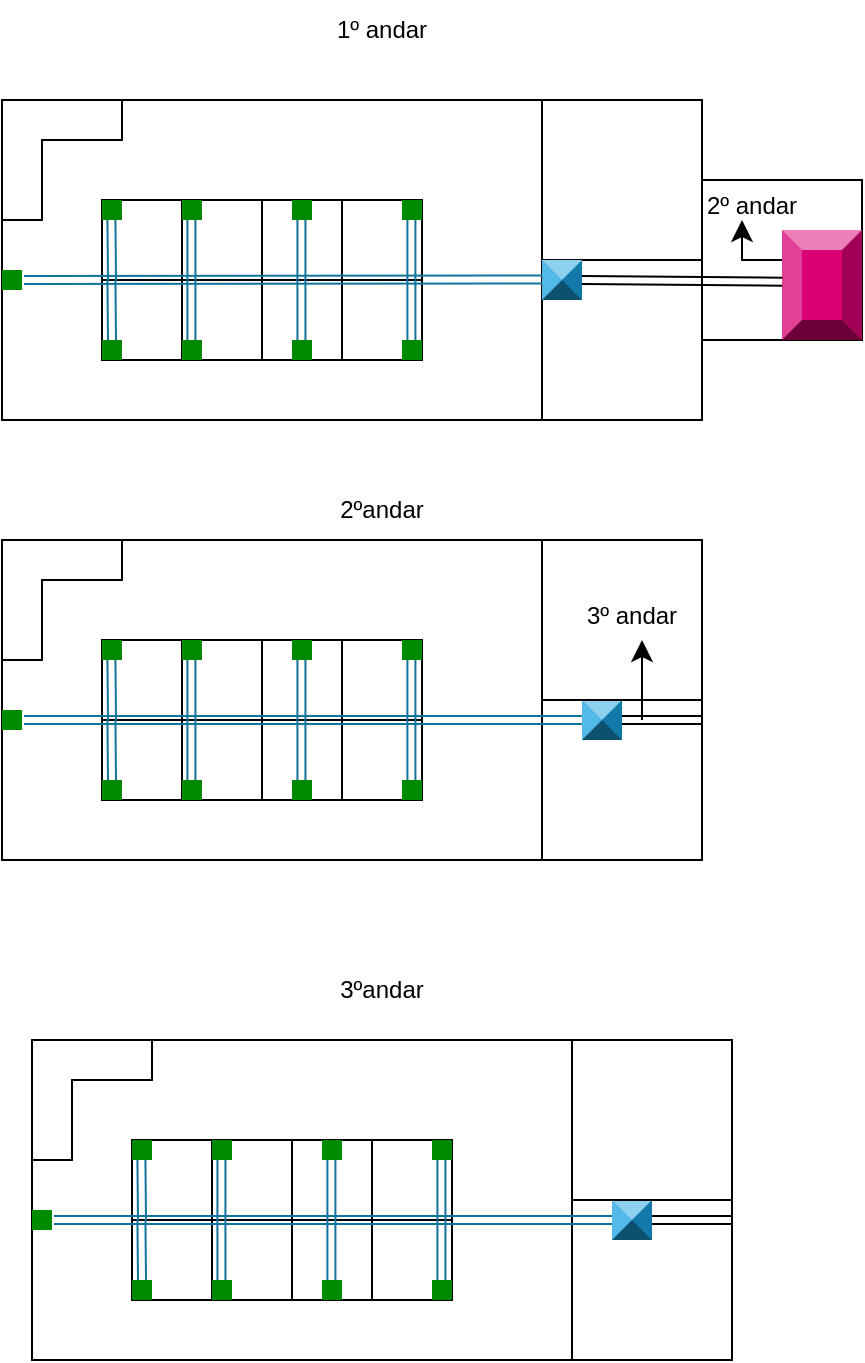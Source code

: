 <mxfile version="24.8.4">
  <diagram name="Página-1" id="rd1araRLgyyqAQQ0E0fI">
    <mxGraphModel dx="683" dy="369" grid="1" gridSize="10" guides="1" tooltips="1" connect="1" arrows="1" fold="1" page="1" pageScale="1" pageWidth="827" pageHeight="1169" math="0" shadow="0">
      <root>
        <mxCell id="0" />
        <mxCell id="1" parent="0" />
        <mxCell id="WoEynEt4-xypaKONyxZ4-16" value="1º andar" style="text;html=1;align=center;verticalAlign=middle;whiteSpace=wrap;rounded=0;" vertex="1" parent="1">
          <mxGeometry x="340" y="80" width="60" height="30" as="geometry" />
        </mxCell>
        <mxCell id="WoEynEt4-xypaKONyxZ4-25" value="&lt;div&gt;2ºandar&lt;/div&gt;" style="text;html=1;align=center;verticalAlign=middle;whiteSpace=wrap;rounded=0;" vertex="1" parent="1">
          <mxGeometry x="340" y="320" width="60" height="30" as="geometry" />
        </mxCell>
        <mxCell id="WoEynEt4-xypaKONyxZ4-26" value="3ºandar" style="text;html=1;align=center;verticalAlign=middle;whiteSpace=wrap;rounded=0;" vertex="1" parent="1">
          <mxGeometry x="340" y="560" width="60" height="30" as="geometry" />
        </mxCell>
        <mxCell id="WoEynEt4-xypaKONyxZ4-109" value="" style="whiteSpace=wrap;html=1;aspect=fixed;" vertex="1" parent="1">
          <mxGeometry x="530" y="170" width="80" height="80" as="geometry" />
        </mxCell>
        <mxCell id="WoEynEt4-xypaKONyxZ4-110" value="&lt;div&gt;&lt;br&gt;&lt;/div&gt;&lt;div&gt;&lt;br&gt;&lt;/div&gt;" style="labelPosition=center;verticalLabelPosition=middle;align=center;html=1;shape=mxgraph.basic.shaded_button;dx=10;fillColor=#d80073;strokeColor=#A50040;whiteSpace=wrap;fontColor=#ffffff;" vertex="1" parent="1">
          <mxGeometry x="570" y="195" width="40" height="55" as="geometry" />
        </mxCell>
        <mxCell id="WoEynEt4-xypaKONyxZ4-113" value="" style="rounded=0;whiteSpace=wrap;html=1;" vertex="1" parent="1">
          <mxGeometry x="180" y="130" width="270" height="160" as="geometry" />
        </mxCell>
        <mxCell id="WoEynEt4-xypaKONyxZ4-114" value="" style="whiteSpace=wrap;html=1;aspect=fixed;" vertex="1" parent="1">
          <mxGeometry x="450" y="130" width="80" height="80" as="geometry" />
        </mxCell>
        <mxCell id="WoEynEt4-xypaKONyxZ4-115" value="" style="whiteSpace=wrap;html=1;aspect=fixed;" vertex="1" parent="1">
          <mxGeometry x="450" y="210" width="80" height="80" as="geometry" />
        </mxCell>
        <mxCell id="WoEynEt4-xypaKONyxZ4-116" value="" style="shape=corner;whiteSpace=wrap;html=1;" vertex="1" parent="1">
          <mxGeometry x="180" y="130" width="60" height="60" as="geometry" />
        </mxCell>
        <mxCell id="WoEynEt4-xypaKONyxZ4-117" value="" style="whiteSpace=wrap;html=1;aspect=fixed;" vertex="1" parent="1">
          <mxGeometry x="230" y="180" width="40" height="40" as="geometry" />
        </mxCell>
        <mxCell id="WoEynEt4-xypaKONyxZ4-118" value="" style="whiteSpace=wrap;html=1;aspect=fixed;" vertex="1" parent="1">
          <mxGeometry x="270" y="180" width="40" height="40" as="geometry" />
        </mxCell>
        <mxCell id="WoEynEt4-xypaKONyxZ4-119" value="" style="whiteSpace=wrap;html=1;aspect=fixed;" vertex="1" parent="1">
          <mxGeometry x="310" y="180" width="40" height="40" as="geometry" />
        </mxCell>
        <mxCell id="WoEynEt4-xypaKONyxZ4-120" value="" style="whiteSpace=wrap;html=1;aspect=fixed;" vertex="1" parent="1">
          <mxGeometry x="350" y="180" width="40" height="40" as="geometry" />
        </mxCell>
        <mxCell id="WoEynEt4-xypaKONyxZ4-121" value="" style="whiteSpace=wrap;html=1;aspect=fixed;" vertex="1" parent="1">
          <mxGeometry x="230" y="220" width="40" height="40" as="geometry" />
        </mxCell>
        <mxCell id="WoEynEt4-xypaKONyxZ4-122" value="" style="whiteSpace=wrap;html=1;aspect=fixed;" vertex="1" parent="1">
          <mxGeometry x="270" y="220" width="40" height="40" as="geometry" />
        </mxCell>
        <mxCell id="WoEynEt4-xypaKONyxZ4-123" value="" style="whiteSpace=wrap;html=1;aspect=fixed;" vertex="1" parent="1">
          <mxGeometry x="310" y="220" width="40" height="40" as="geometry" />
        </mxCell>
        <mxCell id="WoEynEt4-xypaKONyxZ4-124" value="" style="whiteSpace=wrap;html=1;aspect=fixed;" vertex="1" parent="1">
          <mxGeometry x="350" y="220" width="40" height="40" as="geometry" />
        </mxCell>
        <mxCell id="WoEynEt4-xypaKONyxZ4-125" value="&lt;div&gt;&lt;br&gt;&lt;/div&gt;&lt;div&gt;&lt;br&gt;&lt;/div&gt;" style="labelPosition=center;verticalLabelPosition=middle;align=center;html=1;shape=mxgraph.basic.shaded_button;dx=10;fillColor=#1ba1e2;strokeColor=#006EAF;whiteSpace=wrap;fontColor=#ffffff;" vertex="1" parent="1">
          <mxGeometry x="450" y="210" width="20" height="20" as="geometry" />
        </mxCell>
        <mxCell id="WoEynEt4-xypaKONyxZ4-126" value="&lt;div&gt;&lt;br&gt;&lt;/div&gt;&lt;div&gt;&lt;br&gt;&lt;/div&gt;" style="labelPosition=center;verticalLabelPosition=middle;align=center;html=1;shape=mxgraph.basic.shaded_button;dx=0;fillColor=#008a00;strokeColor=#005700;whiteSpace=wrap;fontColor=#ffffff;" vertex="1" parent="1">
          <mxGeometry x="380" y="250" width="10" height="10" as="geometry" />
        </mxCell>
        <mxCell id="WoEynEt4-xypaKONyxZ4-127" value="&lt;div&gt;&lt;br&gt;&lt;/div&gt;&lt;div&gt;&lt;br&gt;&lt;/div&gt;" style="labelPosition=center;verticalLabelPosition=middle;align=center;html=1;shape=mxgraph.basic.shaded_button;dx=0;fillColor=#008a00;strokeColor=#005700;whiteSpace=wrap;fontColor=#ffffff;" vertex="1" parent="1">
          <mxGeometry x="380" y="180" width="10" height="10" as="geometry" />
        </mxCell>
        <mxCell id="WoEynEt4-xypaKONyxZ4-128" value="&lt;div&gt;&lt;br&gt;&lt;/div&gt;&lt;div&gt;&lt;br&gt;&lt;/div&gt;" style="labelPosition=center;verticalLabelPosition=middle;align=center;html=1;shape=mxgraph.basic.shaded_button;dx=0;fillColor=#008a00;strokeColor=#005700;whiteSpace=wrap;fontColor=#ffffff;" vertex="1" parent="1">
          <mxGeometry x="325" y="180" width="10" height="10" as="geometry" />
        </mxCell>
        <mxCell id="WoEynEt4-xypaKONyxZ4-129" value="&lt;div&gt;&lt;br&gt;&lt;/div&gt;&lt;div&gt;&lt;br&gt;&lt;/div&gt;" style="labelPosition=center;verticalLabelPosition=middle;align=center;html=1;shape=mxgraph.basic.shaded_button;dx=0;fillColor=#008a00;strokeColor=#005700;whiteSpace=wrap;fontColor=#ffffff;" vertex="1" parent="1">
          <mxGeometry x="325" y="250" width="10" height="10" as="geometry" />
        </mxCell>
        <mxCell id="WoEynEt4-xypaKONyxZ4-130" value="&lt;div&gt;&lt;br&gt;&lt;/div&gt;&lt;div&gt;&lt;br&gt;&lt;/div&gt;" style="labelPosition=center;verticalLabelPosition=middle;align=center;html=1;shape=mxgraph.basic.shaded_button;dx=0;fillColor=#008a00;strokeColor=#005700;whiteSpace=wrap;fontColor=#ffffff;" vertex="1" parent="1">
          <mxGeometry x="270" y="250" width="10" height="10" as="geometry" />
        </mxCell>
        <mxCell id="WoEynEt4-xypaKONyxZ4-131" value="&lt;div&gt;&lt;br&gt;&lt;/div&gt;&lt;div&gt;&lt;br&gt;&lt;/div&gt;" style="labelPosition=center;verticalLabelPosition=middle;align=center;html=1;shape=mxgraph.basic.shaded_button;dx=0;fillColor=#008a00;strokeColor=#005700;whiteSpace=wrap;fontColor=#ffffff;" vertex="1" parent="1">
          <mxGeometry x="270" y="180" width="10" height="10" as="geometry" />
        </mxCell>
        <mxCell id="WoEynEt4-xypaKONyxZ4-132" value="&lt;div&gt;&lt;br&gt;&lt;/div&gt;&lt;div&gt;&lt;br&gt;&lt;/div&gt;" style="labelPosition=center;verticalLabelPosition=middle;align=center;html=1;shape=mxgraph.basic.shaded_button;dx=0;fillColor=#008a00;strokeColor=#005700;whiteSpace=wrap;fontColor=#ffffff;" vertex="1" parent="1">
          <mxGeometry x="230" y="180" width="10" height="10" as="geometry" />
        </mxCell>
        <mxCell id="WoEynEt4-xypaKONyxZ4-133" value="&lt;div&gt;&lt;br&gt;&lt;/div&gt;&lt;div&gt;&lt;br&gt;&lt;/div&gt;" style="labelPosition=center;verticalLabelPosition=middle;align=center;html=1;shape=mxgraph.basic.shaded_button;dx=0;fillColor=#008a00;strokeColor=#005700;whiteSpace=wrap;fontColor=#ffffff;" vertex="1" parent="1">
          <mxGeometry x="230" y="250" width="10" height="10" as="geometry" />
        </mxCell>
        <mxCell id="WoEynEt4-xypaKONyxZ4-134" value="&lt;div&gt;&lt;br&gt;&lt;/div&gt;&lt;div&gt;&lt;br&gt;&lt;/div&gt;" style="labelPosition=center;verticalLabelPosition=middle;align=center;html=1;shape=mxgraph.basic.shaded_button;dx=0;fillColor=#008a00;strokeColor=#005700;whiteSpace=wrap;fontColor=#ffffff;" vertex="1" parent="1">
          <mxGeometry x="180" y="215" width="10" height="10" as="geometry" />
        </mxCell>
        <mxCell id="WoEynEt4-xypaKONyxZ4-135" value="" style="shape=link;html=1;rounded=0;fillColor=#b1ddf0;strokeColor=#10739e;" edge="1" parent="1">
          <mxGeometry width="100" relative="1" as="geometry">
            <mxPoint x="191" y="220" as="sourcePoint" />
            <mxPoint x="450" y="219.71" as="targetPoint" />
          </mxGeometry>
        </mxCell>
        <mxCell id="WoEynEt4-xypaKONyxZ4-136" value="" style="shape=link;html=1;rounded=0;exitX=1;exitY=0.5;exitDx=0;exitDy=0;exitPerimeter=0;entryX=0.004;entryY=0.47;entryDx=0;entryDy=0;entryPerimeter=0;" edge="1" parent="1" source="WoEynEt4-xypaKONyxZ4-125" target="WoEynEt4-xypaKONyxZ4-110">
          <mxGeometry width="100" relative="1" as="geometry">
            <mxPoint x="480" y="220" as="sourcePoint" />
            <mxPoint x="580" y="220" as="targetPoint" />
          </mxGeometry>
        </mxCell>
        <mxCell id="WoEynEt4-xypaKONyxZ4-139" value="" style="shape=link;html=1;rounded=0;fillColor=#b1ddf0;strokeColor=#10739e;" edge="1" parent="1">
          <mxGeometry width="100" relative="1" as="geometry">
            <mxPoint x="235" y="250" as="sourcePoint" />
            <mxPoint x="234.71" y="220" as="targetPoint" />
          </mxGeometry>
        </mxCell>
        <mxCell id="WoEynEt4-xypaKONyxZ4-142" value="" style="shape=link;html=1;rounded=0;fillColor=#b1ddf0;strokeColor=#10739e;" edge="1" parent="1">
          <mxGeometry width="100" relative="1" as="geometry">
            <mxPoint x="235" y="220" as="sourcePoint" />
            <mxPoint x="234.71" y="190" as="targetPoint" />
          </mxGeometry>
        </mxCell>
        <mxCell id="WoEynEt4-xypaKONyxZ4-143" value="" style="shape=link;html=1;rounded=0;fillColor=#b1ddf0;strokeColor=#10739e;" edge="1" parent="1">
          <mxGeometry width="100" relative="1" as="geometry">
            <mxPoint x="274.71" y="250" as="sourcePoint" />
            <mxPoint x="274.71" y="190" as="targetPoint" />
          </mxGeometry>
        </mxCell>
        <mxCell id="WoEynEt4-xypaKONyxZ4-145" value="" style="shape=link;html=1;rounded=0;fillColor=#b1ddf0;strokeColor=#10739e;" edge="1" parent="1">
          <mxGeometry width="100" relative="1" as="geometry">
            <mxPoint x="329.71" y="250" as="sourcePoint" />
            <mxPoint x="329.71" y="190" as="targetPoint" />
          </mxGeometry>
        </mxCell>
        <mxCell id="WoEynEt4-xypaKONyxZ4-146" value="" style="shape=link;html=1;rounded=0;fillColor=#b1ddf0;strokeColor=#10739e;" edge="1" parent="1">
          <mxGeometry width="100" relative="1" as="geometry">
            <mxPoint x="384.71" y="250" as="sourcePoint" />
            <mxPoint x="384.71" y="190" as="targetPoint" />
          </mxGeometry>
        </mxCell>
        <mxCell id="WoEynEt4-xypaKONyxZ4-150" value="" style="edgeStyle=segmentEdgeStyle;endArrow=classic;html=1;curved=0;rounded=0;endSize=8;startSize=8;" edge="1" parent="1">
          <mxGeometry width="50" height="50" relative="1" as="geometry">
            <mxPoint x="570" y="210" as="sourcePoint" />
            <mxPoint x="550" y="190" as="targetPoint" />
            <Array as="points">
              <mxPoint x="550" y="210" />
            </Array>
          </mxGeometry>
        </mxCell>
        <mxCell id="WoEynEt4-xypaKONyxZ4-153" value="2º andar" style="text;html=1;align=center;verticalAlign=middle;whiteSpace=wrap;rounded=0;" vertex="1" parent="1">
          <mxGeometry x="530" y="170" width="50" height="25" as="geometry" />
        </mxCell>
        <mxCell id="WoEynEt4-xypaKONyxZ4-182" value="" style="rounded=0;whiteSpace=wrap;html=1;" vertex="1" parent="1">
          <mxGeometry x="180" y="350" width="270" height="160" as="geometry" />
        </mxCell>
        <mxCell id="WoEynEt4-xypaKONyxZ4-184" value="" style="whiteSpace=wrap;html=1;aspect=fixed;" vertex="1" parent="1">
          <mxGeometry x="450" y="430" width="80" height="80" as="geometry" />
        </mxCell>
        <mxCell id="WoEynEt4-xypaKONyxZ4-185" value="" style="shape=corner;whiteSpace=wrap;html=1;" vertex="1" parent="1">
          <mxGeometry x="180" y="350" width="60" height="60" as="geometry" />
        </mxCell>
        <mxCell id="WoEynEt4-xypaKONyxZ4-186" value="" style="whiteSpace=wrap;html=1;aspect=fixed;" vertex="1" parent="1">
          <mxGeometry x="230" y="400" width="40" height="40" as="geometry" />
        </mxCell>
        <mxCell id="WoEynEt4-xypaKONyxZ4-187" value="" style="whiteSpace=wrap;html=1;aspect=fixed;" vertex="1" parent="1">
          <mxGeometry x="270" y="400" width="40" height="40" as="geometry" />
        </mxCell>
        <mxCell id="WoEynEt4-xypaKONyxZ4-188" value="" style="whiteSpace=wrap;html=1;aspect=fixed;" vertex="1" parent="1">
          <mxGeometry x="310" y="400" width="40" height="40" as="geometry" />
        </mxCell>
        <mxCell id="WoEynEt4-xypaKONyxZ4-189" value="" style="whiteSpace=wrap;html=1;aspect=fixed;" vertex="1" parent="1">
          <mxGeometry x="350" y="400" width="40" height="40" as="geometry" />
        </mxCell>
        <mxCell id="WoEynEt4-xypaKONyxZ4-190" value="" style="whiteSpace=wrap;html=1;aspect=fixed;" vertex="1" parent="1">
          <mxGeometry x="230" y="440" width="40" height="40" as="geometry" />
        </mxCell>
        <mxCell id="WoEynEt4-xypaKONyxZ4-191" value="" style="whiteSpace=wrap;html=1;aspect=fixed;" vertex="1" parent="1">
          <mxGeometry x="270" y="440" width="40" height="40" as="geometry" />
        </mxCell>
        <mxCell id="WoEynEt4-xypaKONyxZ4-192" value="" style="whiteSpace=wrap;html=1;aspect=fixed;" vertex="1" parent="1">
          <mxGeometry x="310" y="440" width="40" height="40" as="geometry" />
        </mxCell>
        <mxCell id="WoEynEt4-xypaKONyxZ4-193" value="" style="whiteSpace=wrap;html=1;aspect=fixed;" vertex="1" parent="1">
          <mxGeometry x="350" y="440" width="40" height="40" as="geometry" />
        </mxCell>
        <mxCell id="WoEynEt4-xypaKONyxZ4-194" value="&lt;div&gt;&lt;br&gt;&lt;/div&gt;&lt;div&gt;&lt;br&gt;&lt;/div&gt;" style="labelPosition=center;verticalLabelPosition=middle;align=center;html=1;shape=mxgraph.basic.shaded_button;dx=10;fillColor=#1ba1e2;strokeColor=#006EAF;whiteSpace=wrap;fontColor=#ffffff;" vertex="1" parent="1">
          <mxGeometry x="470" y="430" width="20" height="20" as="geometry" />
        </mxCell>
        <mxCell id="WoEynEt4-xypaKONyxZ4-195" value="&lt;div&gt;&lt;br&gt;&lt;/div&gt;&lt;div&gt;&lt;br&gt;&lt;/div&gt;" style="labelPosition=center;verticalLabelPosition=middle;align=center;html=1;shape=mxgraph.basic.shaded_button;dx=0;fillColor=#008a00;strokeColor=#005700;whiteSpace=wrap;fontColor=#ffffff;" vertex="1" parent="1">
          <mxGeometry x="380" y="470" width="10" height="10" as="geometry" />
        </mxCell>
        <mxCell id="WoEynEt4-xypaKONyxZ4-196" value="&lt;div&gt;&lt;br&gt;&lt;/div&gt;&lt;div&gt;&lt;br&gt;&lt;/div&gt;" style="labelPosition=center;verticalLabelPosition=middle;align=center;html=1;shape=mxgraph.basic.shaded_button;dx=0;fillColor=#008a00;strokeColor=#005700;whiteSpace=wrap;fontColor=#ffffff;" vertex="1" parent="1">
          <mxGeometry x="380" y="400" width="10" height="10" as="geometry" />
        </mxCell>
        <mxCell id="WoEynEt4-xypaKONyxZ4-197" value="&lt;div&gt;&lt;br&gt;&lt;/div&gt;&lt;div&gt;&lt;br&gt;&lt;/div&gt;" style="labelPosition=center;verticalLabelPosition=middle;align=center;html=1;shape=mxgraph.basic.shaded_button;dx=0;fillColor=#008a00;strokeColor=#005700;whiteSpace=wrap;fontColor=#ffffff;" vertex="1" parent="1">
          <mxGeometry x="325" y="400" width="10" height="10" as="geometry" />
        </mxCell>
        <mxCell id="WoEynEt4-xypaKONyxZ4-198" value="&lt;div&gt;&lt;br&gt;&lt;/div&gt;&lt;div&gt;&lt;br&gt;&lt;/div&gt;" style="labelPosition=center;verticalLabelPosition=middle;align=center;html=1;shape=mxgraph.basic.shaded_button;dx=0;fillColor=#008a00;strokeColor=#005700;whiteSpace=wrap;fontColor=#ffffff;" vertex="1" parent="1">
          <mxGeometry x="325" y="470" width="10" height="10" as="geometry" />
        </mxCell>
        <mxCell id="WoEynEt4-xypaKONyxZ4-199" value="&lt;div&gt;&lt;br&gt;&lt;/div&gt;&lt;div&gt;&lt;br&gt;&lt;/div&gt;" style="labelPosition=center;verticalLabelPosition=middle;align=center;html=1;shape=mxgraph.basic.shaded_button;dx=0;fillColor=#008a00;strokeColor=#005700;whiteSpace=wrap;fontColor=#ffffff;" vertex="1" parent="1">
          <mxGeometry x="270" y="470" width="10" height="10" as="geometry" />
        </mxCell>
        <mxCell id="WoEynEt4-xypaKONyxZ4-200" value="&lt;div&gt;&lt;br&gt;&lt;/div&gt;&lt;div&gt;&lt;br&gt;&lt;/div&gt;" style="labelPosition=center;verticalLabelPosition=middle;align=center;html=1;shape=mxgraph.basic.shaded_button;dx=0;fillColor=#008a00;strokeColor=#005700;whiteSpace=wrap;fontColor=#ffffff;" vertex="1" parent="1">
          <mxGeometry x="270" y="400" width="10" height="10" as="geometry" />
        </mxCell>
        <mxCell id="WoEynEt4-xypaKONyxZ4-201" value="&lt;div&gt;&lt;br&gt;&lt;/div&gt;&lt;div&gt;&lt;br&gt;&lt;/div&gt;" style="labelPosition=center;verticalLabelPosition=middle;align=center;html=1;shape=mxgraph.basic.shaded_button;dx=0;fillColor=#008a00;strokeColor=#005700;whiteSpace=wrap;fontColor=#ffffff;" vertex="1" parent="1">
          <mxGeometry x="230" y="400" width="10" height="10" as="geometry" />
        </mxCell>
        <mxCell id="WoEynEt4-xypaKONyxZ4-202" value="&lt;div&gt;&lt;br&gt;&lt;/div&gt;&lt;div&gt;&lt;br&gt;&lt;/div&gt;" style="labelPosition=center;verticalLabelPosition=middle;align=center;html=1;shape=mxgraph.basic.shaded_button;dx=0;fillColor=#008a00;strokeColor=#005700;whiteSpace=wrap;fontColor=#ffffff;" vertex="1" parent="1">
          <mxGeometry x="230" y="470" width="10" height="10" as="geometry" />
        </mxCell>
        <mxCell id="WoEynEt4-xypaKONyxZ4-203" value="&lt;div&gt;&lt;br&gt;&lt;/div&gt;&lt;div&gt;&lt;br&gt;&lt;/div&gt;" style="labelPosition=center;verticalLabelPosition=middle;align=center;html=1;shape=mxgraph.basic.shaded_button;dx=0;fillColor=#008a00;strokeColor=#005700;whiteSpace=wrap;fontColor=#ffffff;" vertex="1" parent="1">
          <mxGeometry x="180" y="435" width="10" height="10" as="geometry" />
        </mxCell>
        <mxCell id="WoEynEt4-xypaKONyxZ4-204" value="" style="shape=link;html=1;rounded=0;fillColor=#b1ddf0;strokeColor=#10739e;" edge="1" parent="1" target="WoEynEt4-xypaKONyxZ4-194">
          <mxGeometry width="100" relative="1" as="geometry">
            <mxPoint x="191" y="440" as="sourcePoint" />
            <mxPoint x="450" y="439.71" as="targetPoint" />
          </mxGeometry>
        </mxCell>
        <mxCell id="WoEynEt4-xypaKONyxZ4-205" value="" style="shape=link;html=1;rounded=0;fillColor=#b1ddf0;strokeColor=#10739e;" edge="1" parent="1">
          <mxGeometry width="100" relative="1" as="geometry">
            <mxPoint x="235" y="470" as="sourcePoint" />
            <mxPoint x="234.71" y="440" as="targetPoint" />
          </mxGeometry>
        </mxCell>
        <mxCell id="WoEynEt4-xypaKONyxZ4-206" value="" style="shape=link;html=1;rounded=0;fillColor=#b1ddf0;strokeColor=#10739e;" edge="1" parent="1">
          <mxGeometry width="100" relative="1" as="geometry">
            <mxPoint x="235" y="440" as="sourcePoint" />
            <mxPoint x="234.71" y="410" as="targetPoint" />
          </mxGeometry>
        </mxCell>
        <mxCell id="WoEynEt4-xypaKONyxZ4-207" value="" style="shape=link;html=1;rounded=0;fillColor=#b1ddf0;strokeColor=#10739e;" edge="1" parent="1">
          <mxGeometry width="100" relative="1" as="geometry">
            <mxPoint x="274.71" y="470" as="sourcePoint" />
            <mxPoint x="274.71" y="410" as="targetPoint" />
          </mxGeometry>
        </mxCell>
        <mxCell id="WoEynEt4-xypaKONyxZ4-208" value="" style="shape=link;html=1;rounded=0;fillColor=#b1ddf0;strokeColor=#10739e;" edge="1" parent="1">
          <mxGeometry width="100" relative="1" as="geometry">
            <mxPoint x="329.71" y="470" as="sourcePoint" />
            <mxPoint x="329.71" y="410" as="targetPoint" />
          </mxGeometry>
        </mxCell>
        <mxCell id="WoEynEt4-xypaKONyxZ4-209" value="" style="shape=link;html=1;rounded=0;fillColor=#b1ddf0;strokeColor=#10739e;" edge="1" parent="1">
          <mxGeometry width="100" relative="1" as="geometry">
            <mxPoint x="384.71" y="470" as="sourcePoint" />
            <mxPoint x="384.71" y="410" as="targetPoint" />
          </mxGeometry>
        </mxCell>
        <mxCell id="WoEynEt4-xypaKONyxZ4-212" value="" style="shape=link;html=1;rounded=0;" edge="1" parent="1">
          <mxGeometry width="100" relative="1" as="geometry">
            <mxPoint x="490" y="440" as="sourcePoint" />
            <mxPoint x="530" y="440" as="targetPoint" />
          </mxGeometry>
        </mxCell>
        <mxCell id="WoEynEt4-xypaKONyxZ4-215" value="" style="whiteSpace=wrap;html=1;aspect=fixed;" vertex="1" parent="1">
          <mxGeometry x="450" y="350" width="80" height="80" as="geometry" />
        </mxCell>
        <mxCell id="WoEynEt4-xypaKONyxZ4-218" value="" style="edgeStyle=elbowEdgeStyle;elbow=vertical;endArrow=classic;html=1;curved=0;rounded=0;endSize=8;startSize=8;entryX=0.625;entryY=0.625;entryDx=0;entryDy=0;entryPerimeter=0;" edge="1" parent="1" target="WoEynEt4-xypaKONyxZ4-215">
          <mxGeometry width="50" height="50" relative="1" as="geometry">
            <mxPoint x="500" y="440" as="sourcePoint" />
            <mxPoint x="550" y="390" as="targetPoint" />
            <Array as="points">
              <mxPoint x="500" y="410" />
            </Array>
          </mxGeometry>
        </mxCell>
        <mxCell id="WoEynEt4-xypaKONyxZ4-219" value="3º andar" style="text;html=1;align=center;verticalAlign=middle;whiteSpace=wrap;rounded=0;" vertex="1" parent="1">
          <mxGeometry x="470" y="375" width="50" height="25" as="geometry" />
        </mxCell>
        <mxCell id="WoEynEt4-xypaKONyxZ4-220" value="" style="rounded=0;whiteSpace=wrap;html=1;" vertex="1" parent="1">
          <mxGeometry x="195" y="600" width="270" height="160" as="geometry" />
        </mxCell>
        <mxCell id="WoEynEt4-xypaKONyxZ4-221" value="" style="whiteSpace=wrap;html=1;aspect=fixed;" vertex="1" parent="1">
          <mxGeometry x="465" y="680" width="80" height="80" as="geometry" />
        </mxCell>
        <mxCell id="WoEynEt4-xypaKONyxZ4-222" value="" style="shape=corner;whiteSpace=wrap;html=1;" vertex="1" parent="1">
          <mxGeometry x="195" y="600" width="60" height="60" as="geometry" />
        </mxCell>
        <mxCell id="WoEynEt4-xypaKONyxZ4-223" value="" style="whiteSpace=wrap;html=1;aspect=fixed;" vertex="1" parent="1">
          <mxGeometry x="245" y="650" width="40" height="40" as="geometry" />
        </mxCell>
        <mxCell id="WoEynEt4-xypaKONyxZ4-224" value="" style="whiteSpace=wrap;html=1;aspect=fixed;" vertex="1" parent="1">
          <mxGeometry x="285" y="650" width="40" height="40" as="geometry" />
        </mxCell>
        <mxCell id="WoEynEt4-xypaKONyxZ4-225" value="" style="whiteSpace=wrap;html=1;aspect=fixed;" vertex="1" parent="1">
          <mxGeometry x="325" y="650" width="40" height="40" as="geometry" />
        </mxCell>
        <mxCell id="WoEynEt4-xypaKONyxZ4-226" value="" style="whiteSpace=wrap;html=1;aspect=fixed;" vertex="1" parent="1">
          <mxGeometry x="365" y="650" width="40" height="40" as="geometry" />
        </mxCell>
        <mxCell id="WoEynEt4-xypaKONyxZ4-227" value="" style="whiteSpace=wrap;html=1;aspect=fixed;" vertex="1" parent="1">
          <mxGeometry x="245" y="690" width="40" height="40" as="geometry" />
        </mxCell>
        <mxCell id="WoEynEt4-xypaKONyxZ4-228" value="" style="whiteSpace=wrap;html=1;aspect=fixed;" vertex="1" parent="1">
          <mxGeometry x="285" y="690" width="40" height="40" as="geometry" />
        </mxCell>
        <mxCell id="WoEynEt4-xypaKONyxZ4-229" value="" style="whiteSpace=wrap;html=1;aspect=fixed;" vertex="1" parent="1">
          <mxGeometry x="325" y="690" width="40" height="40" as="geometry" />
        </mxCell>
        <mxCell id="WoEynEt4-xypaKONyxZ4-230" value="" style="whiteSpace=wrap;html=1;aspect=fixed;" vertex="1" parent="1">
          <mxGeometry x="365" y="690" width="40" height="40" as="geometry" />
        </mxCell>
        <mxCell id="WoEynEt4-xypaKONyxZ4-231" value="&lt;div&gt;&lt;br&gt;&lt;/div&gt;&lt;div&gt;&lt;br&gt;&lt;/div&gt;" style="labelPosition=center;verticalLabelPosition=middle;align=center;html=1;shape=mxgraph.basic.shaded_button;dx=10;fillColor=#1ba1e2;strokeColor=#006EAF;whiteSpace=wrap;fontColor=#ffffff;" vertex="1" parent="1">
          <mxGeometry x="485" y="680" width="20" height="20" as="geometry" />
        </mxCell>
        <mxCell id="WoEynEt4-xypaKONyxZ4-232" value="&lt;div&gt;&lt;br&gt;&lt;/div&gt;&lt;div&gt;&lt;br&gt;&lt;/div&gt;" style="labelPosition=center;verticalLabelPosition=middle;align=center;html=1;shape=mxgraph.basic.shaded_button;dx=0;fillColor=#008a00;strokeColor=#005700;whiteSpace=wrap;fontColor=#ffffff;" vertex="1" parent="1">
          <mxGeometry x="395" y="720" width="10" height="10" as="geometry" />
        </mxCell>
        <mxCell id="WoEynEt4-xypaKONyxZ4-233" value="&lt;div&gt;&lt;br&gt;&lt;/div&gt;&lt;div&gt;&lt;br&gt;&lt;/div&gt;" style="labelPosition=center;verticalLabelPosition=middle;align=center;html=1;shape=mxgraph.basic.shaded_button;dx=0;fillColor=#008a00;strokeColor=#005700;whiteSpace=wrap;fontColor=#ffffff;" vertex="1" parent="1">
          <mxGeometry x="395" y="650" width="10" height="10" as="geometry" />
        </mxCell>
        <mxCell id="WoEynEt4-xypaKONyxZ4-234" value="&lt;div&gt;&lt;br&gt;&lt;/div&gt;&lt;div&gt;&lt;br&gt;&lt;/div&gt;" style="labelPosition=center;verticalLabelPosition=middle;align=center;html=1;shape=mxgraph.basic.shaded_button;dx=0;fillColor=#008a00;strokeColor=#005700;whiteSpace=wrap;fontColor=#ffffff;" vertex="1" parent="1">
          <mxGeometry x="340" y="650" width="10" height="10" as="geometry" />
        </mxCell>
        <mxCell id="WoEynEt4-xypaKONyxZ4-235" value="&lt;div&gt;&lt;br&gt;&lt;/div&gt;&lt;div&gt;&lt;br&gt;&lt;/div&gt;" style="labelPosition=center;verticalLabelPosition=middle;align=center;html=1;shape=mxgraph.basic.shaded_button;dx=0;fillColor=#008a00;strokeColor=#005700;whiteSpace=wrap;fontColor=#ffffff;" vertex="1" parent="1">
          <mxGeometry x="340" y="720" width="10" height="10" as="geometry" />
        </mxCell>
        <mxCell id="WoEynEt4-xypaKONyxZ4-236" value="&lt;div&gt;&lt;br&gt;&lt;/div&gt;&lt;div&gt;&lt;br&gt;&lt;/div&gt;" style="labelPosition=center;verticalLabelPosition=middle;align=center;html=1;shape=mxgraph.basic.shaded_button;dx=0;fillColor=#008a00;strokeColor=#005700;whiteSpace=wrap;fontColor=#ffffff;" vertex="1" parent="1">
          <mxGeometry x="285" y="720" width="10" height="10" as="geometry" />
        </mxCell>
        <mxCell id="WoEynEt4-xypaKONyxZ4-237" value="&lt;div&gt;&lt;br&gt;&lt;/div&gt;&lt;div&gt;&lt;br&gt;&lt;/div&gt;" style="labelPosition=center;verticalLabelPosition=middle;align=center;html=1;shape=mxgraph.basic.shaded_button;dx=0;fillColor=#008a00;strokeColor=#005700;whiteSpace=wrap;fontColor=#ffffff;" vertex="1" parent="1">
          <mxGeometry x="285" y="650" width="10" height="10" as="geometry" />
        </mxCell>
        <mxCell id="WoEynEt4-xypaKONyxZ4-238" value="&lt;div&gt;&lt;br&gt;&lt;/div&gt;&lt;div&gt;&lt;br&gt;&lt;/div&gt;" style="labelPosition=center;verticalLabelPosition=middle;align=center;html=1;shape=mxgraph.basic.shaded_button;dx=0;fillColor=#008a00;strokeColor=#005700;whiteSpace=wrap;fontColor=#ffffff;" vertex="1" parent="1">
          <mxGeometry x="245" y="650" width="10" height="10" as="geometry" />
        </mxCell>
        <mxCell id="WoEynEt4-xypaKONyxZ4-239" value="&lt;div&gt;&lt;br&gt;&lt;/div&gt;&lt;div&gt;&lt;br&gt;&lt;/div&gt;" style="labelPosition=center;verticalLabelPosition=middle;align=center;html=1;shape=mxgraph.basic.shaded_button;dx=0;fillColor=#008a00;strokeColor=#005700;whiteSpace=wrap;fontColor=#ffffff;" vertex="1" parent="1">
          <mxGeometry x="245" y="720" width="10" height="10" as="geometry" />
        </mxCell>
        <mxCell id="WoEynEt4-xypaKONyxZ4-240" value="&lt;div&gt;&lt;br&gt;&lt;/div&gt;&lt;div&gt;&lt;br&gt;&lt;/div&gt;" style="labelPosition=center;verticalLabelPosition=middle;align=center;html=1;shape=mxgraph.basic.shaded_button;dx=0;fillColor=#008a00;strokeColor=#005700;whiteSpace=wrap;fontColor=#ffffff;" vertex="1" parent="1">
          <mxGeometry x="195" y="685" width="10" height="10" as="geometry" />
        </mxCell>
        <mxCell id="WoEynEt4-xypaKONyxZ4-241" value="" style="shape=link;html=1;rounded=0;fillColor=#b1ddf0;strokeColor=#10739e;" edge="1" parent="1" target="WoEynEt4-xypaKONyxZ4-231">
          <mxGeometry width="100" relative="1" as="geometry">
            <mxPoint x="206" y="690" as="sourcePoint" />
            <mxPoint x="465" y="689.71" as="targetPoint" />
          </mxGeometry>
        </mxCell>
        <mxCell id="WoEynEt4-xypaKONyxZ4-242" value="" style="shape=link;html=1;rounded=0;fillColor=#b1ddf0;strokeColor=#10739e;" edge="1" parent="1">
          <mxGeometry width="100" relative="1" as="geometry">
            <mxPoint x="250" y="720" as="sourcePoint" />
            <mxPoint x="249.71" y="690" as="targetPoint" />
          </mxGeometry>
        </mxCell>
        <mxCell id="WoEynEt4-xypaKONyxZ4-243" value="" style="shape=link;html=1;rounded=0;fillColor=#b1ddf0;strokeColor=#10739e;" edge="1" parent="1">
          <mxGeometry width="100" relative="1" as="geometry">
            <mxPoint x="250" y="690" as="sourcePoint" />
            <mxPoint x="249.71" y="660" as="targetPoint" />
          </mxGeometry>
        </mxCell>
        <mxCell id="WoEynEt4-xypaKONyxZ4-244" value="" style="shape=link;html=1;rounded=0;fillColor=#b1ddf0;strokeColor=#10739e;" edge="1" parent="1">
          <mxGeometry width="100" relative="1" as="geometry">
            <mxPoint x="289.71" y="720" as="sourcePoint" />
            <mxPoint x="289.71" y="660" as="targetPoint" />
          </mxGeometry>
        </mxCell>
        <mxCell id="WoEynEt4-xypaKONyxZ4-245" value="" style="shape=link;html=1;rounded=0;fillColor=#b1ddf0;strokeColor=#10739e;" edge="1" parent="1">
          <mxGeometry width="100" relative="1" as="geometry">
            <mxPoint x="344.71" y="720" as="sourcePoint" />
            <mxPoint x="344.71" y="660" as="targetPoint" />
          </mxGeometry>
        </mxCell>
        <mxCell id="WoEynEt4-xypaKONyxZ4-246" value="" style="shape=link;html=1;rounded=0;fillColor=#b1ddf0;strokeColor=#10739e;" edge="1" parent="1">
          <mxGeometry width="100" relative="1" as="geometry">
            <mxPoint x="399.71" y="720" as="sourcePoint" />
            <mxPoint x="399.71" y="660" as="targetPoint" />
          </mxGeometry>
        </mxCell>
        <mxCell id="WoEynEt4-xypaKONyxZ4-247" value="" style="shape=link;html=1;rounded=0;" edge="1" parent="1">
          <mxGeometry width="100" relative="1" as="geometry">
            <mxPoint x="505" y="690" as="sourcePoint" />
            <mxPoint x="545" y="690" as="targetPoint" />
          </mxGeometry>
        </mxCell>
        <mxCell id="WoEynEt4-xypaKONyxZ4-248" value="" style="whiteSpace=wrap;html=1;aspect=fixed;" vertex="1" parent="1">
          <mxGeometry x="465" y="600" width="80" height="80" as="geometry" />
        </mxCell>
      </root>
    </mxGraphModel>
  </diagram>
</mxfile>

